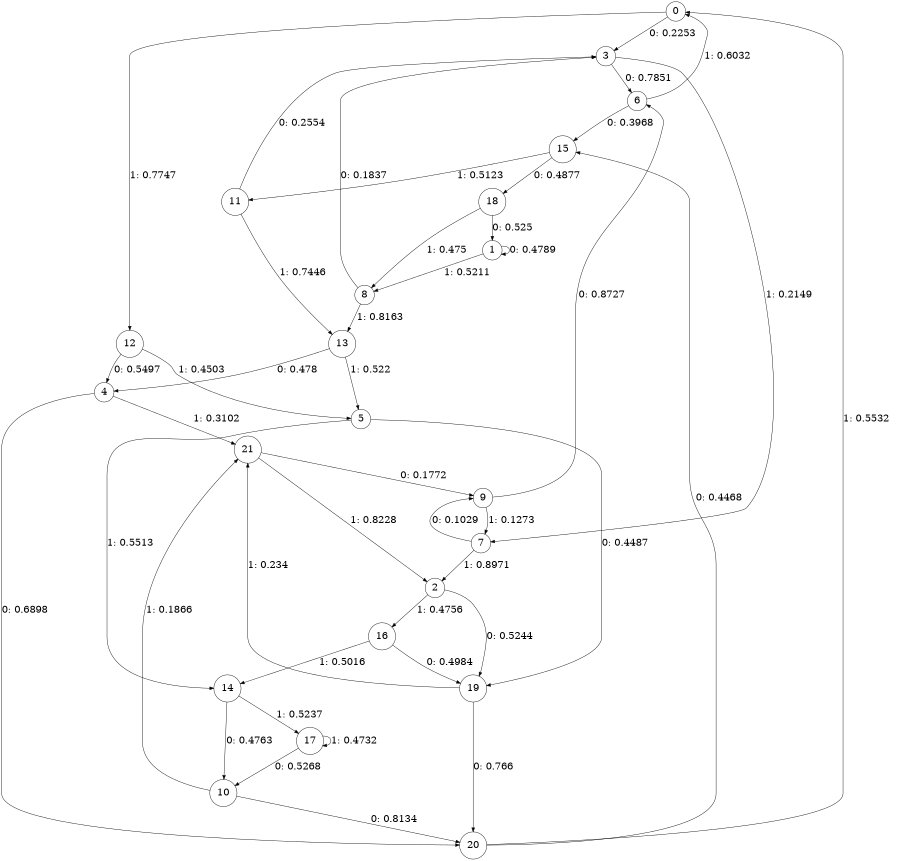 digraph "ch3concat_phase3_L6" {
size = "6,8.5";
ratio = "fill";
node [shape = circle];
node [fontsize = 24];
edge [fontsize = 24];
0 -> 3 [label = "0: 0.2253   "];
0 -> 12 [label = "1: 0.7747   "];
1 -> 1 [label = "0: 0.4789   "];
1 -> 8 [label = "1: 0.5211   "];
2 -> 19 [label = "0: 0.5244   "];
2 -> 16 [label = "1: 0.4756   "];
3 -> 6 [label = "0: 0.7851   "];
3 -> 7 [label = "1: 0.2149   "];
4 -> 20 [label = "0: 0.6898   "];
4 -> 21 [label = "1: 0.3102   "];
5 -> 19 [label = "0: 0.4487   "];
5 -> 14 [label = "1: 0.5513   "];
6 -> 15 [label = "0: 0.3968   "];
6 -> 0 [label = "1: 0.6032   "];
7 -> 9 [label = "0: 0.1029   "];
7 -> 2 [label = "1: 0.8971   "];
8 -> 3 [label = "0: 0.1837   "];
8 -> 13 [label = "1: 0.8163   "];
9 -> 6 [label = "0: 0.8727   "];
9 -> 7 [label = "1: 0.1273   "];
10 -> 20 [label = "0: 0.8134   "];
10 -> 21 [label = "1: 0.1866   "];
11 -> 3 [label = "0: 0.2554   "];
11 -> 13 [label = "1: 0.7446   "];
12 -> 4 [label = "0: 0.5497   "];
12 -> 5 [label = "1: 0.4503   "];
13 -> 4 [label = "0: 0.478    "];
13 -> 5 [label = "1: 0.522    "];
14 -> 10 [label = "0: 0.4763   "];
14 -> 17 [label = "1: 0.5237   "];
15 -> 18 [label = "0: 0.4877   "];
15 -> 11 [label = "1: 0.5123   "];
16 -> 19 [label = "0: 0.4984   "];
16 -> 14 [label = "1: 0.5016   "];
17 -> 10 [label = "0: 0.5268   "];
17 -> 17 [label = "1: 0.4732   "];
18 -> 1 [label = "0: 0.525    "];
18 -> 8 [label = "1: 0.475    "];
19 -> 20 [label = "0: 0.766    "];
19 -> 21 [label = "1: 0.234    "];
20 -> 15 [label = "0: 0.4468   "];
20 -> 0 [label = "1: 0.5532   "];
21 -> 9 [label = "0: 0.1772   "];
21 -> 2 [label = "1: 0.8228   "];
}
